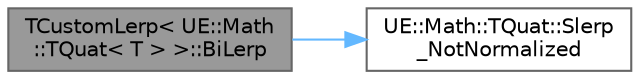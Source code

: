 digraph "TCustomLerp&lt; UE::Math::TQuat&lt; T &gt; &gt;::BiLerp"
{
 // INTERACTIVE_SVG=YES
 // LATEX_PDF_SIZE
  bgcolor="transparent";
  edge [fontname=Helvetica,fontsize=10,labelfontname=Helvetica,labelfontsize=10];
  node [fontname=Helvetica,fontsize=10,shape=box,height=0.2,width=0.4];
  rankdir="LR";
  Node1 [id="Node000001",label="TCustomLerp\< UE::Math\l::TQuat\< T \> \>::BiLerp",height=0.2,width=0.4,color="gray40", fillcolor="grey60", style="filled", fontcolor="black",tooltip=" "];
  Node1 -> Node2 [id="edge1_Node000001_Node000002",color="steelblue1",style="solid",tooltip=" "];
  Node2 [id="Node000002",label="UE::Math::TQuat::Slerp\l_NotNormalized",height=0.2,width=0.4,color="grey40", fillcolor="white", style="filled",URL="$d6/d4a/structUE_1_1Math_1_1TQuat.html#ab548d769910eb766aef991fb1a79cc4a",tooltip="Spherical interpolation."];
}
